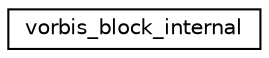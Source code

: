 digraph "Graphical Class Hierarchy"
{
  edge [fontname="Helvetica",fontsize="10",labelfontname="Helvetica",labelfontsize="10"];
  node [fontname="Helvetica",fontsize="10",shape=record];
  rankdir="LR";
  Node1 [label="vorbis_block_internal",height=0.2,width=0.4,color="black", fillcolor="white", style="filled",URL="$structvorbis__block__internal.html"];
}
